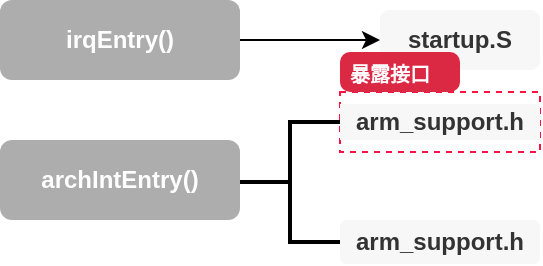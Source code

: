 <mxfile version="14.2.9" type="github">
  <diagram id="C5RBs43oDa-KdzZeNtuy" name="Page-1">
    <mxGraphModel dx="382" dy="219" grid="1" gridSize="10" guides="1" tooltips="1" connect="1" arrows="1" fold="1" page="1" pageScale="1" pageWidth="827" pageHeight="1169" background="#ffffff" math="0" shadow="0">
      <root>
        <mxCell id="WIyWlLk6GJQsqaUBKTNV-0" />
        <mxCell id="WIyWlLk6GJQsqaUBKTNV-1" parent="WIyWlLk6GJQsqaUBKTNV-0" />
        <mxCell id="WgdSejzUSwL9TSCPINQa-335" value="" style="edgeStyle=orthogonalEdgeStyle;curved=1;rounded=0;sketch=0;orthogonalLoop=1;jettySize=auto;html=1;shadow=0;startArrow=none;startFill=0;endArrow=classic;endFill=1;fontSize=12;fontColor=#000000;" edge="1" parent="WIyWlLk6GJQsqaUBKTNV-1" source="WgdSejzUSwL9TSCPINQa-148" target="WgdSejzUSwL9TSCPINQa-149">
          <mxGeometry relative="1" as="geometry" />
        </mxCell>
        <mxCell id="WgdSejzUSwL9TSCPINQa-148" value="&lt;b&gt;&lt;font color=&quot;#ffffff&quot;&gt;irqEntry()&lt;/font&gt;&lt;/b&gt;" style="rounded=1;whiteSpace=wrap;html=1;glass=0;sketch=0;align=center;fillColor=#ADADAD;strokeColor=none;" vertex="1" parent="WIyWlLk6GJQsqaUBKTNV-1">
          <mxGeometry x="110" y="70" width="120" height="40" as="geometry" />
        </mxCell>
        <mxCell id="WgdSejzUSwL9TSCPINQa-149" value="&lt;b&gt;&lt;font style=&quot;background-color: rgb(248 , 247 , 247)&quot; color=&quot;#333333&quot;&gt;startup.S&lt;/font&gt;&lt;/b&gt;" style="text;html=1;strokeColor=none;align=center;verticalAlign=middle;whiteSpace=wrap;rounded=1;glass=0;sketch=0;fillColor=#F8F7F7;" vertex="1" parent="WIyWlLk6GJQsqaUBKTNV-1">
          <mxGeometry x="300" y="75" width="80" height="30" as="geometry" />
        </mxCell>
        <mxCell id="WgdSejzUSwL9TSCPINQa-324" value="&lt;font color=&quot;#ffffff&quot;&gt;&lt;b&gt;archIntEntry()&lt;/b&gt;&lt;/font&gt;" style="rounded=1;whiteSpace=wrap;html=1;glass=0;sketch=0;align=center;fillColor=#ADADAD;strokeColor=none;" vertex="1" parent="WIyWlLk6GJQsqaUBKTNV-1">
          <mxGeometry x="110" y="140" width="120" height="40" as="geometry" />
        </mxCell>
        <mxCell id="WgdSejzUSwL9TSCPINQa-330" value="&lt;b&gt;&lt;font style=&quot;background-color: rgb(248 , 247 , 247)&quot; color=&quot;#333333&quot;&gt;arm_support.h&lt;/font&gt;&lt;/b&gt;" style="text;html=1;strokeColor=none;align=center;verticalAlign=middle;whiteSpace=wrap;rounded=1;glass=0;sketch=0;fillColor=#F8F7F7;" vertex="1" parent="WIyWlLk6GJQsqaUBKTNV-1">
          <mxGeometry x="280" y="180" width="100" height="22" as="geometry" />
        </mxCell>
        <mxCell id="WgdSejzUSwL9TSCPINQa-341" value="" style="strokeWidth=2;html=1;shape=mxgraph.flowchart.annotation_2;align=left;labelPosition=right;pointerEvents=1;rounded=0;glass=0;labelBackgroundColor=none;sketch=0;fillColor=none;gradientColor=none;fontSize=12;fontColor=#000000;" vertex="1" parent="WIyWlLk6GJQsqaUBKTNV-1">
          <mxGeometry x="230" y="131" width="50" height="60" as="geometry" />
        </mxCell>
        <mxCell id="WgdSejzUSwL9TSCPINQa-342" value="" style="group;rounded=1;" vertex="1" connectable="0" parent="WIyWlLk6GJQsqaUBKTNV-1">
          <mxGeometry x="280" y="96" width="100" height="50" as="geometry" />
        </mxCell>
        <mxCell id="WgdSejzUSwL9TSCPINQa-343" value="" style="group" vertex="1" connectable="0" parent="WgdSejzUSwL9TSCPINQa-342">
          <mxGeometry width="100" height="50" as="geometry" />
        </mxCell>
        <mxCell id="WgdSejzUSwL9TSCPINQa-338" value="" style="whiteSpace=wrap;html=1;rounded=0;glass=0;labelBackgroundColor=none;sketch=0;gradientColor=none;fontSize=12;fontColor=#000000;align=left;dashed=1;fillColor=none;strokeColor=#FF1241;" vertex="1" parent="WgdSejzUSwL9TSCPINQa-343">
          <mxGeometry y="20" width="100" height="30" as="geometry" />
        </mxCell>
        <mxCell id="WgdSejzUSwL9TSCPINQa-340" value="&lt;font style=&quot;font-size: 10px&quot;&gt;暴露接口&lt;/font&gt;" style="html=1;shadow=0;dashed=0;shape=mxgraph.bootstrap.rrect;rSize=5;strokeColor=none;strokeWidth=1;fillColor=#DB2843;fontColor=#FFFFFF;whiteSpace=wrap;align=left;verticalAlign=middle;spacingLeft=0;fontStyle=1;fontSize=14;spacing=5;rounded=0;glass=0;labelBackgroundColor=none;sketch=0;" vertex="1" parent="WgdSejzUSwL9TSCPINQa-343">
          <mxGeometry width="60" height="20" as="geometry" />
        </mxCell>
        <mxCell id="WgdSejzUSwL9TSCPINQa-326" value="&lt;b&gt;&lt;font style=&quot;background-color: rgb(248 , 247 , 247)&quot; color=&quot;#333333&quot;&gt;arm_support.h&lt;/font&gt;&lt;/b&gt;" style="text;html=1;strokeColor=none;align=center;verticalAlign=middle;whiteSpace=wrap;rounded=0;glass=0;sketch=0;fillColor=#F8F7F7;" vertex="1" parent="WgdSejzUSwL9TSCPINQa-343">
          <mxGeometry y="26" width="100" height="18" as="geometry" />
        </mxCell>
      </root>
    </mxGraphModel>
  </diagram>
</mxfile>
